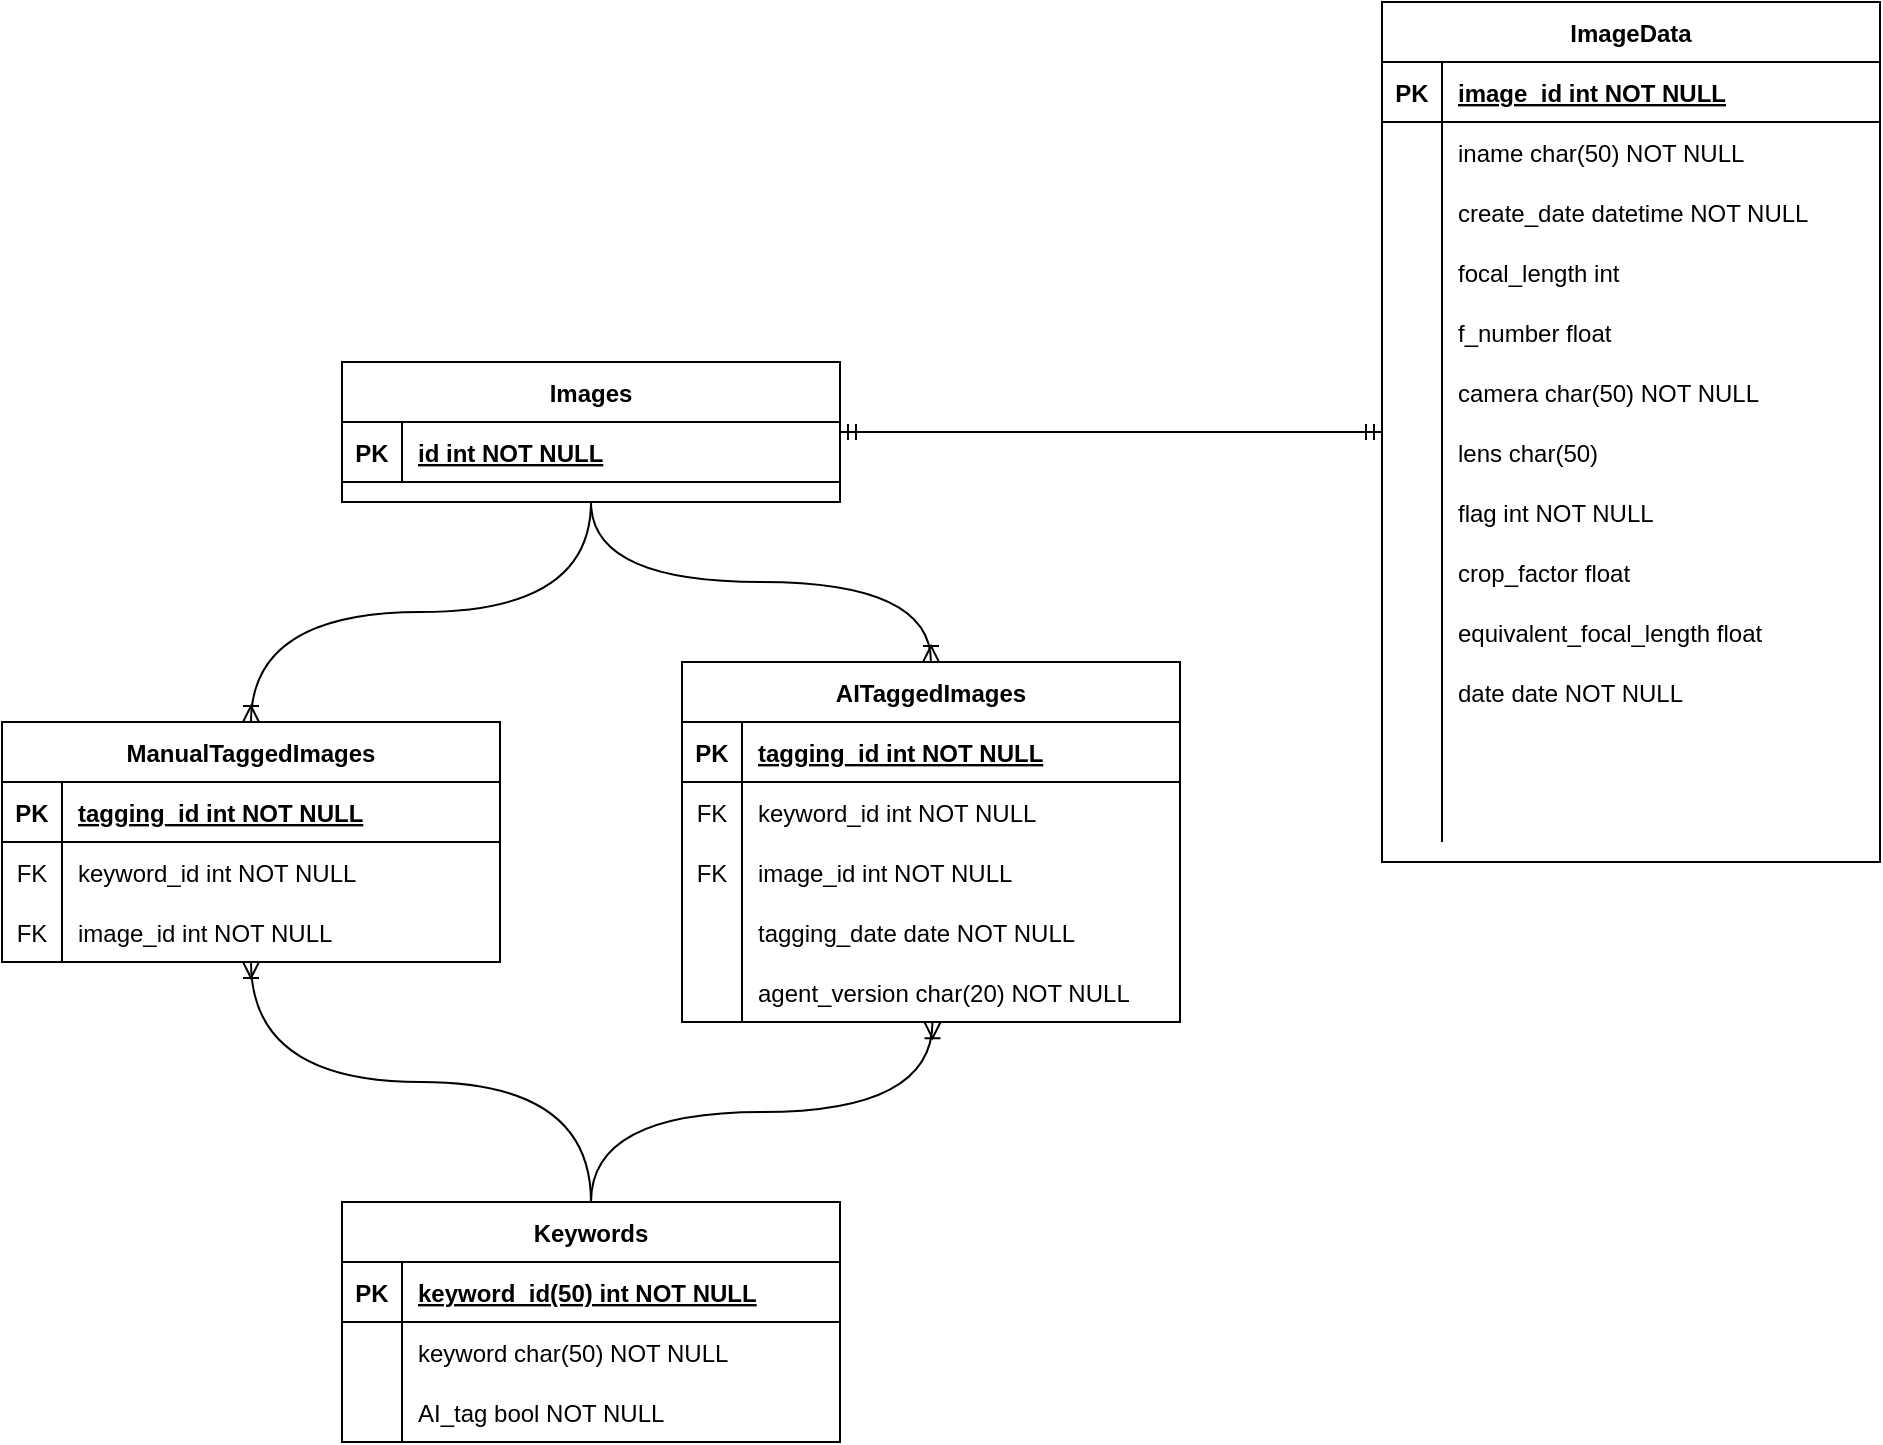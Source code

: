 <mxfile version="25.0.2">
  <diagram id="R2lEEEUBdFMjLlhIrx00" name="Page-1">
    <mxGraphModel dx="1289" dy="1759" grid="1" gridSize="10" guides="1" tooltips="1" connect="1" arrows="1" fold="1" page="1" pageScale="1" pageWidth="850" pageHeight="1100" math="0" shadow="0" extFonts="Permanent Marker^https://fonts.googleapis.com/css?family=Permanent+Marker">
      <root>
        <mxCell id="0" />
        <mxCell id="1" parent="0" />
        <mxCell id="C-vyLk0tnHw3VtMMgP7b-23" value="Images" style="shape=table;startSize=30;container=1;collapsible=1;childLayout=tableLayout;fixedRows=1;rowLines=0;fontStyle=1;align=center;resizeLast=1;" parent="1" vertex="1">
          <mxGeometry x="-10" y="60" width="249" height="70" as="geometry" />
        </mxCell>
        <mxCell id="C-vyLk0tnHw3VtMMgP7b-24" value="" style="shape=partialRectangle;collapsible=0;dropTarget=0;pointerEvents=0;fillColor=none;points=[[0,0.5],[1,0.5]];portConstraint=eastwest;top=0;left=0;right=0;bottom=1;" parent="C-vyLk0tnHw3VtMMgP7b-23" vertex="1">
          <mxGeometry y="30" width="249" height="30" as="geometry" />
        </mxCell>
        <mxCell id="C-vyLk0tnHw3VtMMgP7b-25" value="PK" style="shape=partialRectangle;overflow=hidden;connectable=0;fillColor=none;top=0;left=0;bottom=0;right=0;fontStyle=1;" parent="C-vyLk0tnHw3VtMMgP7b-24" vertex="1">
          <mxGeometry width="30" height="30" as="geometry">
            <mxRectangle width="30" height="30" as="alternateBounds" />
          </mxGeometry>
        </mxCell>
        <mxCell id="C-vyLk0tnHw3VtMMgP7b-26" value="id int NOT NULL " style="shape=partialRectangle;overflow=hidden;connectable=0;fillColor=none;top=0;left=0;bottom=0;right=0;align=left;spacingLeft=6;fontStyle=5;" parent="C-vyLk0tnHw3VtMMgP7b-24" vertex="1">
          <mxGeometry x="30" width="219" height="30" as="geometry">
            <mxRectangle width="219" height="30" as="alternateBounds" />
          </mxGeometry>
        </mxCell>
        <mxCell id="iW4KcXS_HGuto-MsWwvI-1" value="Keywords" style="shape=table;startSize=30;container=1;collapsible=1;childLayout=tableLayout;fixedRows=1;rowLines=0;fontStyle=1;align=center;resizeLast=1;" parent="1" vertex="1">
          <mxGeometry x="-10" y="480" width="249" height="120" as="geometry" />
        </mxCell>
        <mxCell id="iW4KcXS_HGuto-MsWwvI-2" value="" style="shape=partialRectangle;collapsible=0;dropTarget=0;pointerEvents=0;fillColor=none;points=[[0,0.5],[1,0.5]];portConstraint=eastwest;top=0;left=0;right=0;bottom=1;" parent="iW4KcXS_HGuto-MsWwvI-1" vertex="1">
          <mxGeometry y="30" width="249" height="30" as="geometry" />
        </mxCell>
        <mxCell id="iW4KcXS_HGuto-MsWwvI-3" value="PK" style="shape=partialRectangle;overflow=hidden;connectable=0;fillColor=none;top=0;left=0;bottom=0;right=0;fontStyle=1;" parent="iW4KcXS_HGuto-MsWwvI-2" vertex="1">
          <mxGeometry width="30" height="30" as="geometry">
            <mxRectangle width="30" height="30" as="alternateBounds" />
          </mxGeometry>
        </mxCell>
        <mxCell id="iW4KcXS_HGuto-MsWwvI-4" value="keyword  id(50) int NOT NULL" style="shape=partialRectangle;overflow=hidden;connectable=0;fillColor=none;top=0;left=0;bottom=0;right=0;align=left;spacingLeft=6;fontStyle=5;" parent="iW4KcXS_HGuto-MsWwvI-2" vertex="1">
          <mxGeometry x="30" width="219" height="30" as="geometry">
            <mxRectangle width="219" height="30" as="alternateBounds" />
          </mxGeometry>
        </mxCell>
        <mxCell id="iW4KcXS_HGuto-MsWwvI-5" value="" style="shape=partialRectangle;collapsible=0;dropTarget=0;pointerEvents=0;fillColor=none;points=[[0,0.5],[1,0.5]];portConstraint=eastwest;top=0;left=0;right=0;bottom=0;" parent="iW4KcXS_HGuto-MsWwvI-1" vertex="1">
          <mxGeometry y="60" width="249" height="30" as="geometry" />
        </mxCell>
        <mxCell id="iW4KcXS_HGuto-MsWwvI-6" value="" style="shape=partialRectangle;overflow=hidden;connectable=0;fillColor=none;top=0;left=0;bottom=0;right=0;" parent="iW4KcXS_HGuto-MsWwvI-5" vertex="1">
          <mxGeometry width="30" height="30" as="geometry">
            <mxRectangle width="30" height="30" as="alternateBounds" />
          </mxGeometry>
        </mxCell>
        <mxCell id="iW4KcXS_HGuto-MsWwvI-7" value="keyword char(50) NOT NULL" style="shape=partialRectangle;overflow=hidden;connectable=0;fillColor=none;top=0;left=0;bottom=0;right=0;align=left;spacingLeft=6;" parent="iW4KcXS_HGuto-MsWwvI-5" vertex="1">
          <mxGeometry x="30" width="219" height="30" as="geometry">
            <mxRectangle width="219" height="30" as="alternateBounds" />
          </mxGeometry>
        </mxCell>
        <mxCell id="iW4KcXS_HGuto-MsWwvI-36" value="" style="shape=partialRectangle;collapsible=0;dropTarget=0;pointerEvents=0;fillColor=none;points=[[0,0.5],[1,0.5]];portConstraint=eastwest;top=0;left=0;right=0;bottom=0;" parent="iW4KcXS_HGuto-MsWwvI-1" vertex="1">
          <mxGeometry y="90" width="249" height="30" as="geometry" />
        </mxCell>
        <mxCell id="iW4KcXS_HGuto-MsWwvI-37" value="" style="shape=partialRectangle;overflow=hidden;connectable=0;fillColor=none;top=0;left=0;bottom=0;right=0;" parent="iW4KcXS_HGuto-MsWwvI-36" vertex="1">
          <mxGeometry width="30" height="30" as="geometry">
            <mxRectangle width="30" height="30" as="alternateBounds" />
          </mxGeometry>
        </mxCell>
        <mxCell id="iW4KcXS_HGuto-MsWwvI-38" value="AI_tag bool NOT NULL" style="shape=partialRectangle;overflow=hidden;connectable=0;fillColor=none;top=0;left=0;bottom=0;right=0;align=left;spacingLeft=6;" parent="iW4KcXS_HGuto-MsWwvI-36" vertex="1">
          <mxGeometry x="30" width="219" height="30" as="geometry">
            <mxRectangle width="219" height="30" as="alternateBounds" />
          </mxGeometry>
        </mxCell>
        <mxCell id="iW4KcXS_HGuto-MsWwvI-17" value="ManualTaggedImages" style="shape=table;startSize=30;container=1;collapsible=1;childLayout=tableLayout;fixedRows=1;rowLines=0;fontStyle=1;align=center;resizeLast=1;" parent="1" vertex="1">
          <mxGeometry x="-180" y="240" width="249" height="120" as="geometry" />
        </mxCell>
        <mxCell id="iW4KcXS_HGuto-MsWwvI-18" value="" style="shape=partialRectangle;collapsible=0;dropTarget=0;pointerEvents=0;fillColor=none;points=[[0,0.5],[1,0.5]];portConstraint=eastwest;top=0;left=0;right=0;bottom=1;" parent="iW4KcXS_HGuto-MsWwvI-17" vertex="1">
          <mxGeometry y="30" width="249" height="30" as="geometry" />
        </mxCell>
        <mxCell id="iW4KcXS_HGuto-MsWwvI-19" value="PK" style="shape=partialRectangle;overflow=hidden;connectable=0;fillColor=none;top=0;left=0;bottom=0;right=0;fontStyle=1;" parent="iW4KcXS_HGuto-MsWwvI-18" vertex="1">
          <mxGeometry width="30" height="30" as="geometry">
            <mxRectangle width="30" height="30" as="alternateBounds" />
          </mxGeometry>
        </mxCell>
        <mxCell id="iW4KcXS_HGuto-MsWwvI-20" value="tagging_id int NOT NULL" style="shape=partialRectangle;overflow=hidden;connectable=0;fillColor=none;top=0;left=0;bottom=0;right=0;align=left;spacingLeft=6;fontStyle=5;" parent="iW4KcXS_HGuto-MsWwvI-18" vertex="1">
          <mxGeometry x="30" width="219" height="30" as="geometry">
            <mxRectangle width="219" height="30" as="alternateBounds" />
          </mxGeometry>
        </mxCell>
        <mxCell id="iW4KcXS_HGuto-MsWwvI-21" value="" style="shape=partialRectangle;collapsible=0;dropTarget=0;pointerEvents=0;fillColor=none;points=[[0,0.5],[1,0.5]];portConstraint=eastwest;top=0;left=0;right=0;bottom=0;" parent="iW4KcXS_HGuto-MsWwvI-17" vertex="1">
          <mxGeometry y="60" width="249" height="30" as="geometry" />
        </mxCell>
        <mxCell id="iW4KcXS_HGuto-MsWwvI-22" value="FK" style="shape=partialRectangle;overflow=hidden;connectable=0;fillColor=none;top=0;left=0;bottom=0;right=0;" parent="iW4KcXS_HGuto-MsWwvI-21" vertex="1">
          <mxGeometry width="30" height="30" as="geometry">
            <mxRectangle width="30" height="30" as="alternateBounds" />
          </mxGeometry>
        </mxCell>
        <mxCell id="iW4KcXS_HGuto-MsWwvI-23" value="keyword_id int NOT NULL" style="shape=partialRectangle;overflow=hidden;connectable=0;fillColor=none;top=0;left=0;bottom=0;right=0;align=left;spacingLeft=6;" parent="iW4KcXS_HGuto-MsWwvI-21" vertex="1">
          <mxGeometry x="30" width="219" height="30" as="geometry">
            <mxRectangle width="219" height="30" as="alternateBounds" />
          </mxGeometry>
        </mxCell>
        <mxCell id="iW4KcXS_HGuto-MsWwvI-27" value="" style="shape=partialRectangle;collapsible=0;dropTarget=0;pointerEvents=0;fillColor=none;points=[[0,0.5],[1,0.5]];portConstraint=eastwest;top=0;left=0;right=0;bottom=0;" parent="iW4KcXS_HGuto-MsWwvI-17" vertex="1">
          <mxGeometry y="90" width="249" height="30" as="geometry" />
        </mxCell>
        <mxCell id="iW4KcXS_HGuto-MsWwvI-28" value="FK" style="shape=partialRectangle;overflow=hidden;connectable=0;fillColor=none;top=0;left=0;bottom=0;right=0;" parent="iW4KcXS_HGuto-MsWwvI-27" vertex="1">
          <mxGeometry width="30" height="30" as="geometry">
            <mxRectangle width="30" height="30" as="alternateBounds" />
          </mxGeometry>
        </mxCell>
        <mxCell id="iW4KcXS_HGuto-MsWwvI-29" value="image_id int NOT NULL" style="shape=partialRectangle;overflow=hidden;connectable=0;fillColor=none;top=0;left=0;bottom=0;right=0;align=left;spacingLeft=6;" parent="iW4KcXS_HGuto-MsWwvI-27" vertex="1">
          <mxGeometry x="30" width="219" height="30" as="geometry">
            <mxRectangle width="219" height="30" as="alternateBounds" />
          </mxGeometry>
        </mxCell>
        <mxCell id="iW4KcXS_HGuto-MsWwvI-41" value="" style="edgeStyle=orthogonalEdgeStyle;fontSize=12;html=1;endArrow=ERoneToMany;rounded=0;curved=1;" parent="1" source="C-vyLk0tnHw3VtMMgP7b-23" target="iW4KcXS_HGuto-MsWwvI-17" edge="1">
          <mxGeometry width="100" height="100" relative="1" as="geometry">
            <mxPoint x="80" y="140" as="sourcePoint" />
            <mxPoint x="180" y="40" as="targetPoint" />
          </mxGeometry>
        </mxCell>
        <mxCell id="iW4KcXS_HGuto-MsWwvI-42" value="ImageData" style="shape=table;startSize=30;container=1;collapsible=1;childLayout=tableLayout;fixedRows=1;rowLines=0;fontStyle=1;align=center;resizeLast=1;" parent="1" vertex="1">
          <mxGeometry x="510" y="-120" width="249" height="430" as="geometry" />
        </mxCell>
        <mxCell id="iW4KcXS_HGuto-MsWwvI-43" value="" style="shape=partialRectangle;collapsible=0;dropTarget=0;pointerEvents=0;fillColor=none;points=[[0,0.5],[1,0.5]];portConstraint=eastwest;top=0;left=0;right=0;bottom=1;" parent="iW4KcXS_HGuto-MsWwvI-42" vertex="1">
          <mxGeometry y="30" width="249" height="30" as="geometry" />
        </mxCell>
        <mxCell id="iW4KcXS_HGuto-MsWwvI-44" value="PK" style="shape=partialRectangle;overflow=hidden;connectable=0;fillColor=none;top=0;left=0;bottom=0;right=0;fontStyle=1;" parent="iW4KcXS_HGuto-MsWwvI-43" vertex="1">
          <mxGeometry width="30" height="30" as="geometry">
            <mxRectangle width="30" height="30" as="alternateBounds" />
          </mxGeometry>
        </mxCell>
        <mxCell id="iW4KcXS_HGuto-MsWwvI-45" value="image_id int NOT NULL " style="shape=partialRectangle;overflow=hidden;connectable=0;fillColor=none;top=0;left=0;bottom=0;right=0;align=left;spacingLeft=6;fontStyle=5;" parent="iW4KcXS_HGuto-MsWwvI-43" vertex="1">
          <mxGeometry x="30" width="219" height="30" as="geometry">
            <mxRectangle width="219" height="30" as="alternateBounds" />
          </mxGeometry>
        </mxCell>
        <mxCell id="iW4KcXS_HGuto-MsWwvI-46" value="" style="shape=partialRectangle;collapsible=0;dropTarget=0;pointerEvents=0;fillColor=none;points=[[0,0.5],[1,0.5]];portConstraint=eastwest;top=0;left=0;right=0;bottom=0;" parent="iW4KcXS_HGuto-MsWwvI-42" vertex="1">
          <mxGeometry y="60" width="249" height="30" as="geometry" />
        </mxCell>
        <mxCell id="iW4KcXS_HGuto-MsWwvI-47" value="" style="shape=partialRectangle;overflow=hidden;connectable=0;fillColor=none;top=0;left=0;bottom=0;right=0;" parent="iW4KcXS_HGuto-MsWwvI-46" vertex="1">
          <mxGeometry width="30" height="30" as="geometry">
            <mxRectangle width="30" height="30" as="alternateBounds" />
          </mxGeometry>
        </mxCell>
        <mxCell id="iW4KcXS_HGuto-MsWwvI-48" value="iname char(50) NOT NULL" style="shape=partialRectangle;overflow=hidden;connectable=0;fillColor=none;top=0;left=0;bottom=0;right=0;align=left;spacingLeft=6;" parent="iW4KcXS_HGuto-MsWwvI-46" vertex="1">
          <mxGeometry x="30" width="219" height="30" as="geometry">
            <mxRectangle width="219" height="30" as="alternateBounds" />
          </mxGeometry>
        </mxCell>
        <mxCell id="iW4KcXS_HGuto-MsWwvI-49" value="" style="shape=partialRectangle;collapsible=0;dropTarget=0;pointerEvents=0;fillColor=none;points=[[0,0.5],[1,0.5]];portConstraint=eastwest;top=0;left=0;right=0;bottom=0;" parent="iW4KcXS_HGuto-MsWwvI-42" vertex="1">
          <mxGeometry y="90" width="249" height="30" as="geometry" />
        </mxCell>
        <mxCell id="iW4KcXS_HGuto-MsWwvI-50" value="" style="shape=partialRectangle;overflow=hidden;connectable=0;fillColor=none;top=0;left=0;bottom=0;right=0;" parent="iW4KcXS_HGuto-MsWwvI-49" vertex="1">
          <mxGeometry width="30" height="30" as="geometry">
            <mxRectangle width="30" height="30" as="alternateBounds" />
          </mxGeometry>
        </mxCell>
        <mxCell id="iW4KcXS_HGuto-MsWwvI-51" value="create_date datetime NOT NULL" style="shape=partialRectangle;overflow=hidden;connectable=0;fillColor=none;top=0;left=0;bottom=0;right=0;align=left;spacingLeft=6;" parent="iW4KcXS_HGuto-MsWwvI-49" vertex="1">
          <mxGeometry x="30" width="219" height="30" as="geometry">
            <mxRectangle width="219" height="30" as="alternateBounds" />
          </mxGeometry>
        </mxCell>
        <mxCell id="En8ipMM1GZC0-URGOkOn-1" value="" style="shape=partialRectangle;collapsible=0;dropTarget=0;pointerEvents=0;fillColor=none;points=[[0,0.5],[1,0.5]];portConstraint=eastwest;top=0;left=0;right=0;bottom=0;" vertex="1" parent="iW4KcXS_HGuto-MsWwvI-42">
          <mxGeometry y="120" width="249" height="30" as="geometry" />
        </mxCell>
        <mxCell id="En8ipMM1GZC0-URGOkOn-2" value="" style="shape=partialRectangle;overflow=hidden;connectable=0;fillColor=none;top=0;left=0;bottom=0;right=0;" vertex="1" parent="En8ipMM1GZC0-URGOkOn-1">
          <mxGeometry width="30" height="30" as="geometry">
            <mxRectangle width="30" height="30" as="alternateBounds" />
          </mxGeometry>
        </mxCell>
        <mxCell id="En8ipMM1GZC0-URGOkOn-3" value="focal_length int " style="shape=partialRectangle;overflow=hidden;connectable=0;fillColor=none;top=0;left=0;bottom=0;right=0;align=left;spacingLeft=6;" vertex="1" parent="En8ipMM1GZC0-URGOkOn-1">
          <mxGeometry x="30" width="219" height="30" as="geometry">
            <mxRectangle width="219" height="30" as="alternateBounds" />
          </mxGeometry>
        </mxCell>
        <mxCell id="En8ipMM1GZC0-URGOkOn-4" value="" style="shape=partialRectangle;collapsible=0;dropTarget=0;pointerEvents=0;fillColor=none;points=[[0,0.5],[1,0.5]];portConstraint=eastwest;top=0;left=0;right=0;bottom=0;" vertex="1" parent="iW4KcXS_HGuto-MsWwvI-42">
          <mxGeometry y="150" width="249" height="30" as="geometry" />
        </mxCell>
        <mxCell id="En8ipMM1GZC0-URGOkOn-5" value="" style="shape=partialRectangle;overflow=hidden;connectable=0;fillColor=none;top=0;left=0;bottom=0;right=0;" vertex="1" parent="En8ipMM1GZC0-URGOkOn-4">
          <mxGeometry width="30" height="30" as="geometry">
            <mxRectangle width="30" height="30" as="alternateBounds" />
          </mxGeometry>
        </mxCell>
        <mxCell id="En8ipMM1GZC0-URGOkOn-6" value="f_number float " style="shape=partialRectangle;overflow=hidden;connectable=0;fillColor=none;top=0;left=0;bottom=0;right=0;align=left;spacingLeft=6;" vertex="1" parent="En8ipMM1GZC0-URGOkOn-4">
          <mxGeometry x="30" width="219" height="30" as="geometry">
            <mxRectangle width="219" height="30" as="alternateBounds" />
          </mxGeometry>
        </mxCell>
        <mxCell id="En8ipMM1GZC0-URGOkOn-7" value="" style="shape=partialRectangle;collapsible=0;dropTarget=0;pointerEvents=0;fillColor=none;points=[[0,0.5],[1,0.5]];portConstraint=eastwest;top=0;left=0;right=0;bottom=0;" vertex="1" parent="iW4KcXS_HGuto-MsWwvI-42">
          <mxGeometry y="180" width="249" height="30" as="geometry" />
        </mxCell>
        <mxCell id="En8ipMM1GZC0-URGOkOn-8" value="" style="shape=partialRectangle;overflow=hidden;connectable=0;fillColor=none;top=0;left=0;bottom=0;right=0;" vertex="1" parent="En8ipMM1GZC0-URGOkOn-7">
          <mxGeometry width="30" height="30" as="geometry">
            <mxRectangle width="30" height="30" as="alternateBounds" />
          </mxGeometry>
        </mxCell>
        <mxCell id="En8ipMM1GZC0-URGOkOn-9" value="camera char(50) NOT NULL" style="shape=partialRectangle;overflow=hidden;connectable=0;fillColor=none;top=0;left=0;bottom=0;right=0;align=left;spacingLeft=6;" vertex="1" parent="En8ipMM1GZC0-URGOkOn-7">
          <mxGeometry x="30" width="219" height="30" as="geometry">
            <mxRectangle width="219" height="30" as="alternateBounds" />
          </mxGeometry>
        </mxCell>
        <mxCell id="En8ipMM1GZC0-URGOkOn-10" value="" style="shape=partialRectangle;collapsible=0;dropTarget=0;pointerEvents=0;fillColor=none;points=[[0,0.5],[1,0.5]];portConstraint=eastwest;top=0;left=0;right=0;bottom=0;" vertex="1" parent="iW4KcXS_HGuto-MsWwvI-42">
          <mxGeometry y="210" width="249" height="30" as="geometry" />
        </mxCell>
        <mxCell id="En8ipMM1GZC0-URGOkOn-11" value="" style="shape=partialRectangle;overflow=hidden;connectable=0;fillColor=none;top=0;left=0;bottom=0;right=0;" vertex="1" parent="En8ipMM1GZC0-URGOkOn-10">
          <mxGeometry width="30" height="30" as="geometry">
            <mxRectangle width="30" height="30" as="alternateBounds" />
          </mxGeometry>
        </mxCell>
        <mxCell id="En8ipMM1GZC0-URGOkOn-12" value="lens char(50)" style="shape=partialRectangle;overflow=hidden;connectable=0;fillColor=none;top=0;left=0;bottom=0;right=0;align=left;spacingLeft=6;" vertex="1" parent="En8ipMM1GZC0-URGOkOn-10">
          <mxGeometry x="30" width="219" height="30" as="geometry">
            <mxRectangle width="219" height="30" as="alternateBounds" />
          </mxGeometry>
        </mxCell>
        <mxCell id="En8ipMM1GZC0-URGOkOn-13" value="" style="shape=partialRectangle;collapsible=0;dropTarget=0;pointerEvents=0;fillColor=none;points=[[0,0.5],[1,0.5]];portConstraint=eastwest;top=0;left=0;right=0;bottom=0;" vertex="1" parent="iW4KcXS_HGuto-MsWwvI-42">
          <mxGeometry y="240" width="249" height="30" as="geometry" />
        </mxCell>
        <mxCell id="En8ipMM1GZC0-URGOkOn-14" value="" style="shape=partialRectangle;overflow=hidden;connectable=0;fillColor=none;top=0;left=0;bottom=0;right=0;" vertex="1" parent="En8ipMM1GZC0-URGOkOn-13">
          <mxGeometry width="30" height="30" as="geometry">
            <mxRectangle width="30" height="30" as="alternateBounds" />
          </mxGeometry>
        </mxCell>
        <mxCell id="En8ipMM1GZC0-URGOkOn-15" value="flag int NOT NULL" style="shape=partialRectangle;overflow=hidden;connectable=0;fillColor=none;top=0;left=0;bottom=0;right=0;align=left;spacingLeft=6;" vertex="1" parent="En8ipMM1GZC0-URGOkOn-13">
          <mxGeometry x="30" width="219" height="30" as="geometry">
            <mxRectangle width="219" height="30" as="alternateBounds" />
          </mxGeometry>
        </mxCell>
        <mxCell id="En8ipMM1GZC0-URGOkOn-16" value="" style="shape=partialRectangle;collapsible=0;dropTarget=0;pointerEvents=0;fillColor=none;points=[[0,0.5],[1,0.5]];portConstraint=eastwest;top=0;left=0;right=0;bottom=0;" vertex="1" parent="iW4KcXS_HGuto-MsWwvI-42">
          <mxGeometry y="270" width="249" height="30" as="geometry" />
        </mxCell>
        <mxCell id="En8ipMM1GZC0-URGOkOn-17" value="" style="shape=partialRectangle;overflow=hidden;connectable=0;fillColor=none;top=0;left=0;bottom=0;right=0;" vertex="1" parent="En8ipMM1GZC0-URGOkOn-16">
          <mxGeometry width="30" height="30" as="geometry">
            <mxRectangle width="30" height="30" as="alternateBounds" />
          </mxGeometry>
        </mxCell>
        <mxCell id="En8ipMM1GZC0-URGOkOn-18" value="crop_factor float " style="shape=partialRectangle;overflow=hidden;connectable=0;fillColor=none;top=0;left=0;bottom=0;right=0;align=left;spacingLeft=6;" vertex="1" parent="En8ipMM1GZC0-URGOkOn-16">
          <mxGeometry x="30" width="219" height="30" as="geometry">
            <mxRectangle width="219" height="30" as="alternateBounds" />
          </mxGeometry>
        </mxCell>
        <mxCell id="En8ipMM1GZC0-URGOkOn-19" value="" style="shape=partialRectangle;collapsible=0;dropTarget=0;pointerEvents=0;fillColor=none;points=[[0,0.5],[1,0.5]];portConstraint=eastwest;top=0;left=0;right=0;bottom=0;" vertex="1" parent="iW4KcXS_HGuto-MsWwvI-42">
          <mxGeometry y="300" width="249" height="30" as="geometry" />
        </mxCell>
        <mxCell id="En8ipMM1GZC0-URGOkOn-20" value="" style="shape=partialRectangle;overflow=hidden;connectable=0;fillColor=none;top=0;left=0;bottom=0;right=0;" vertex="1" parent="En8ipMM1GZC0-URGOkOn-19">
          <mxGeometry width="30" height="30" as="geometry">
            <mxRectangle width="30" height="30" as="alternateBounds" />
          </mxGeometry>
        </mxCell>
        <mxCell id="En8ipMM1GZC0-URGOkOn-21" value="equivalent_focal_length float " style="shape=partialRectangle;overflow=hidden;connectable=0;fillColor=none;top=0;left=0;bottom=0;right=0;align=left;spacingLeft=6;" vertex="1" parent="En8ipMM1GZC0-URGOkOn-19">
          <mxGeometry x="30" width="219" height="30" as="geometry">
            <mxRectangle width="219" height="30" as="alternateBounds" />
          </mxGeometry>
        </mxCell>
        <mxCell id="En8ipMM1GZC0-URGOkOn-22" value="" style="shape=partialRectangle;collapsible=0;dropTarget=0;pointerEvents=0;fillColor=none;points=[[0,0.5],[1,0.5]];portConstraint=eastwest;top=0;left=0;right=0;bottom=0;" vertex="1" parent="iW4KcXS_HGuto-MsWwvI-42">
          <mxGeometry y="330" width="249" height="30" as="geometry" />
        </mxCell>
        <mxCell id="En8ipMM1GZC0-URGOkOn-23" value="" style="shape=partialRectangle;overflow=hidden;connectable=0;fillColor=none;top=0;left=0;bottom=0;right=0;" vertex="1" parent="En8ipMM1GZC0-URGOkOn-22">
          <mxGeometry width="30" height="30" as="geometry">
            <mxRectangle width="30" height="30" as="alternateBounds" />
          </mxGeometry>
        </mxCell>
        <mxCell id="En8ipMM1GZC0-URGOkOn-24" value="date date NOT NULL" style="shape=partialRectangle;overflow=hidden;connectable=0;fillColor=none;top=0;left=0;bottom=0;right=0;align=left;spacingLeft=6;" vertex="1" parent="En8ipMM1GZC0-URGOkOn-22">
          <mxGeometry x="30" width="219" height="30" as="geometry">
            <mxRectangle width="219" height="30" as="alternateBounds" />
          </mxGeometry>
        </mxCell>
        <mxCell id="En8ipMM1GZC0-URGOkOn-25" value="" style="shape=partialRectangle;collapsible=0;dropTarget=0;pointerEvents=0;fillColor=none;points=[[0,0.5],[1,0.5]];portConstraint=eastwest;top=0;left=0;right=0;bottom=0;" vertex="1" parent="iW4KcXS_HGuto-MsWwvI-42">
          <mxGeometry y="360" width="249" height="30" as="geometry" />
        </mxCell>
        <mxCell id="En8ipMM1GZC0-URGOkOn-26" value="" style="shape=partialRectangle;overflow=hidden;connectable=0;fillColor=none;top=0;left=0;bottom=0;right=0;" vertex="1" parent="En8ipMM1GZC0-URGOkOn-25">
          <mxGeometry width="30" height="30" as="geometry">
            <mxRectangle width="30" height="30" as="alternateBounds" />
          </mxGeometry>
        </mxCell>
        <mxCell id="En8ipMM1GZC0-URGOkOn-27" value="" style="shape=partialRectangle;overflow=hidden;connectable=0;fillColor=none;top=0;left=0;bottom=0;right=0;align=left;spacingLeft=6;" vertex="1" parent="En8ipMM1GZC0-URGOkOn-25">
          <mxGeometry x="30" width="219" height="30" as="geometry">
            <mxRectangle width="219" height="30" as="alternateBounds" />
          </mxGeometry>
        </mxCell>
        <mxCell id="En8ipMM1GZC0-URGOkOn-28" value="" style="shape=partialRectangle;collapsible=0;dropTarget=0;pointerEvents=0;fillColor=none;points=[[0,0.5],[1,0.5]];portConstraint=eastwest;top=0;left=0;right=0;bottom=0;" vertex="1" parent="iW4KcXS_HGuto-MsWwvI-42">
          <mxGeometry y="390" width="249" height="30" as="geometry" />
        </mxCell>
        <mxCell id="En8ipMM1GZC0-URGOkOn-29" value="" style="shape=partialRectangle;overflow=hidden;connectable=0;fillColor=none;top=0;left=0;bottom=0;right=0;" vertex="1" parent="En8ipMM1GZC0-URGOkOn-28">
          <mxGeometry width="30" height="30" as="geometry">
            <mxRectangle width="30" height="30" as="alternateBounds" />
          </mxGeometry>
        </mxCell>
        <mxCell id="En8ipMM1GZC0-URGOkOn-30" value="" style="shape=partialRectangle;overflow=hidden;connectable=0;fillColor=none;top=0;left=0;bottom=0;right=0;align=left;spacingLeft=6;" vertex="1" parent="En8ipMM1GZC0-URGOkOn-28">
          <mxGeometry x="30" width="219" height="30" as="geometry">
            <mxRectangle width="219" height="30" as="alternateBounds" />
          </mxGeometry>
        </mxCell>
        <mxCell id="iW4KcXS_HGuto-MsWwvI-59" value="" style="edgeStyle=orthogonalEdgeStyle;fontSize=12;html=1;endArrow=ERmandOne;startArrow=ERmandOne;rounded=0;curved=1;" parent="1" source="C-vyLk0tnHw3VtMMgP7b-23" target="iW4KcXS_HGuto-MsWwvI-42" edge="1">
          <mxGeometry width="100" height="100" relative="1" as="geometry">
            <mxPoint x="460" y="450" as="sourcePoint" />
            <mxPoint x="560" y="350" as="targetPoint" />
          </mxGeometry>
        </mxCell>
        <mxCell id="iW4KcXS_HGuto-MsWwvI-70" value="AITaggedImages" style="shape=table;startSize=30;container=1;collapsible=1;childLayout=tableLayout;fixedRows=1;rowLines=0;fontStyle=1;align=center;resizeLast=1;" parent="1" vertex="1">
          <mxGeometry x="160" y="210" width="249" height="180" as="geometry" />
        </mxCell>
        <mxCell id="iW4KcXS_HGuto-MsWwvI-71" value="" style="shape=partialRectangle;collapsible=0;dropTarget=0;pointerEvents=0;fillColor=none;points=[[0,0.5],[1,0.5]];portConstraint=eastwest;top=0;left=0;right=0;bottom=1;" parent="iW4KcXS_HGuto-MsWwvI-70" vertex="1">
          <mxGeometry y="30" width="249" height="30" as="geometry" />
        </mxCell>
        <mxCell id="iW4KcXS_HGuto-MsWwvI-72" value="PK" style="shape=partialRectangle;overflow=hidden;connectable=0;fillColor=none;top=0;left=0;bottom=0;right=0;fontStyle=1;" parent="iW4KcXS_HGuto-MsWwvI-71" vertex="1">
          <mxGeometry width="30" height="30" as="geometry">
            <mxRectangle width="30" height="30" as="alternateBounds" />
          </mxGeometry>
        </mxCell>
        <mxCell id="iW4KcXS_HGuto-MsWwvI-73" value="tagging_id int NOT NULL" style="shape=partialRectangle;overflow=hidden;connectable=0;fillColor=none;top=0;left=0;bottom=0;right=0;align=left;spacingLeft=6;fontStyle=5;" parent="iW4KcXS_HGuto-MsWwvI-71" vertex="1">
          <mxGeometry x="30" width="219" height="30" as="geometry">
            <mxRectangle width="219" height="30" as="alternateBounds" />
          </mxGeometry>
        </mxCell>
        <mxCell id="iW4KcXS_HGuto-MsWwvI-74" value="" style="shape=partialRectangle;collapsible=0;dropTarget=0;pointerEvents=0;fillColor=none;points=[[0,0.5],[1,0.5]];portConstraint=eastwest;top=0;left=0;right=0;bottom=0;" parent="iW4KcXS_HGuto-MsWwvI-70" vertex="1">
          <mxGeometry y="60" width="249" height="30" as="geometry" />
        </mxCell>
        <mxCell id="iW4KcXS_HGuto-MsWwvI-75" value="FK" style="shape=partialRectangle;overflow=hidden;connectable=0;fillColor=none;top=0;left=0;bottom=0;right=0;" parent="iW4KcXS_HGuto-MsWwvI-74" vertex="1">
          <mxGeometry width="30" height="30" as="geometry">
            <mxRectangle width="30" height="30" as="alternateBounds" />
          </mxGeometry>
        </mxCell>
        <mxCell id="iW4KcXS_HGuto-MsWwvI-76" value="keyword_id int NOT NULL" style="shape=partialRectangle;overflow=hidden;connectable=0;fillColor=none;top=0;left=0;bottom=0;right=0;align=left;spacingLeft=6;" parent="iW4KcXS_HGuto-MsWwvI-74" vertex="1">
          <mxGeometry x="30" width="219" height="30" as="geometry">
            <mxRectangle width="219" height="30" as="alternateBounds" />
          </mxGeometry>
        </mxCell>
        <mxCell id="iW4KcXS_HGuto-MsWwvI-77" value="" style="shape=partialRectangle;collapsible=0;dropTarget=0;pointerEvents=0;fillColor=none;points=[[0,0.5],[1,0.5]];portConstraint=eastwest;top=0;left=0;right=0;bottom=0;" parent="iW4KcXS_HGuto-MsWwvI-70" vertex="1">
          <mxGeometry y="90" width="249" height="30" as="geometry" />
        </mxCell>
        <mxCell id="iW4KcXS_HGuto-MsWwvI-78" value="FK" style="shape=partialRectangle;overflow=hidden;connectable=0;fillColor=none;top=0;left=0;bottom=0;right=0;" parent="iW4KcXS_HGuto-MsWwvI-77" vertex="1">
          <mxGeometry width="30" height="30" as="geometry">
            <mxRectangle width="30" height="30" as="alternateBounds" />
          </mxGeometry>
        </mxCell>
        <mxCell id="iW4KcXS_HGuto-MsWwvI-79" value="image_id int NOT NULL" style="shape=partialRectangle;overflow=hidden;connectable=0;fillColor=none;top=0;left=0;bottom=0;right=0;align=left;spacingLeft=6;" parent="iW4KcXS_HGuto-MsWwvI-77" vertex="1">
          <mxGeometry x="30" width="219" height="30" as="geometry">
            <mxRectangle width="219" height="30" as="alternateBounds" />
          </mxGeometry>
        </mxCell>
        <mxCell id="iW4KcXS_HGuto-MsWwvI-83" value="" style="shape=partialRectangle;collapsible=0;dropTarget=0;pointerEvents=0;fillColor=none;points=[[0,0.5],[1,0.5]];portConstraint=eastwest;top=0;left=0;right=0;bottom=0;" parent="iW4KcXS_HGuto-MsWwvI-70" vertex="1">
          <mxGeometry y="120" width="249" height="30" as="geometry" />
        </mxCell>
        <mxCell id="iW4KcXS_HGuto-MsWwvI-84" value="" style="shape=partialRectangle;overflow=hidden;connectable=0;fillColor=none;top=0;left=0;bottom=0;right=0;" parent="iW4KcXS_HGuto-MsWwvI-83" vertex="1">
          <mxGeometry width="30" height="30" as="geometry">
            <mxRectangle width="30" height="30" as="alternateBounds" />
          </mxGeometry>
        </mxCell>
        <mxCell id="iW4KcXS_HGuto-MsWwvI-85" value="tagging_date date NOT NULL" style="shape=partialRectangle;overflow=hidden;connectable=0;fillColor=none;top=0;left=0;bottom=0;right=0;align=left;spacingLeft=6;" parent="iW4KcXS_HGuto-MsWwvI-83" vertex="1">
          <mxGeometry x="30" width="219" height="30" as="geometry">
            <mxRectangle width="219" height="30" as="alternateBounds" />
          </mxGeometry>
        </mxCell>
        <mxCell id="iW4KcXS_HGuto-MsWwvI-86" value="" style="shape=partialRectangle;collapsible=0;dropTarget=0;pointerEvents=0;fillColor=none;points=[[0,0.5],[1,0.5]];portConstraint=eastwest;top=0;left=0;right=0;bottom=0;" parent="iW4KcXS_HGuto-MsWwvI-70" vertex="1">
          <mxGeometry y="150" width="249" height="30" as="geometry" />
        </mxCell>
        <mxCell id="iW4KcXS_HGuto-MsWwvI-87" value="" style="shape=partialRectangle;overflow=hidden;connectable=0;fillColor=none;top=0;left=0;bottom=0;right=0;" parent="iW4KcXS_HGuto-MsWwvI-86" vertex="1">
          <mxGeometry width="30" height="30" as="geometry">
            <mxRectangle width="30" height="30" as="alternateBounds" />
          </mxGeometry>
        </mxCell>
        <mxCell id="iW4KcXS_HGuto-MsWwvI-88" value="agent_version char(20) NOT NULL" style="shape=partialRectangle;overflow=hidden;connectable=0;fillColor=none;top=0;left=0;bottom=0;right=0;align=left;spacingLeft=6;" parent="iW4KcXS_HGuto-MsWwvI-86" vertex="1">
          <mxGeometry x="30" width="219" height="30" as="geometry">
            <mxRectangle width="219" height="30" as="alternateBounds" />
          </mxGeometry>
        </mxCell>
        <mxCell id="b_EH8Il4E80383YLQLcB-2" value="" style="edgeStyle=orthogonalEdgeStyle;fontSize=12;html=1;endArrow=ERoneToMany;rounded=0;curved=1;exitX=0.5;exitY=0;exitDx=0;exitDy=0;" parent="1" source="iW4KcXS_HGuto-MsWwvI-1" target="iW4KcXS_HGuto-MsWwvI-17" edge="1">
          <mxGeometry width="100" height="100" relative="1" as="geometry">
            <mxPoint x="-150" y="370" as="sourcePoint" />
            <mxPoint x="-50" y="270" as="targetPoint" />
          </mxGeometry>
        </mxCell>
        <mxCell id="b_EH8Il4E80383YLQLcB-5" value="" style="edgeStyle=orthogonalEdgeStyle;fontSize=12;html=1;endArrow=ERoneToMany;rounded=0;curved=1;entryX=0.5;entryY=0;entryDx=0;entryDy=0;exitX=0.5;exitY=1;exitDx=0;exitDy=0;" parent="1" source="C-vyLk0tnHw3VtMMgP7b-23" target="iW4KcXS_HGuto-MsWwvI-70" edge="1">
          <mxGeometry width="100" height="100" relative="1" as="geometry">
            <mxPoint x="130" y="95" as="sourcePoint" />
            <mxPoint x="-45" y="230" as="targetPoint" />
          </mxGeometry>
        </mxCell>
        <mxCell id="b_EH8Il4E80383YLQLcB-6" value="" style="edgeStyle=orthogonalEdgeStyle;fontSize=12;html=1;endArrow=ERoneToMany;rounded=0;curved=1;entryX=0.503;entryY=1.003;entryDx=0;entryDy=0;entryPerimeter=0;" parent="1" source="iW4KcXS_HGuto-MsWwvI-1" target="iW4KcXS_HGuto-MsWwvI-86" edge="1">
          <mxGeometry width="100" height="100" relative="1" as="geometry">
            <mxPoint x="240" y="450" as="sourcePoint" />
            <mxPoint x="240" y="550" as="targetPoint" />
          </mxGeometry>
        </mxCell>
      </root>
    </mxGraphModel>
  </diagram>
</mxfile>
